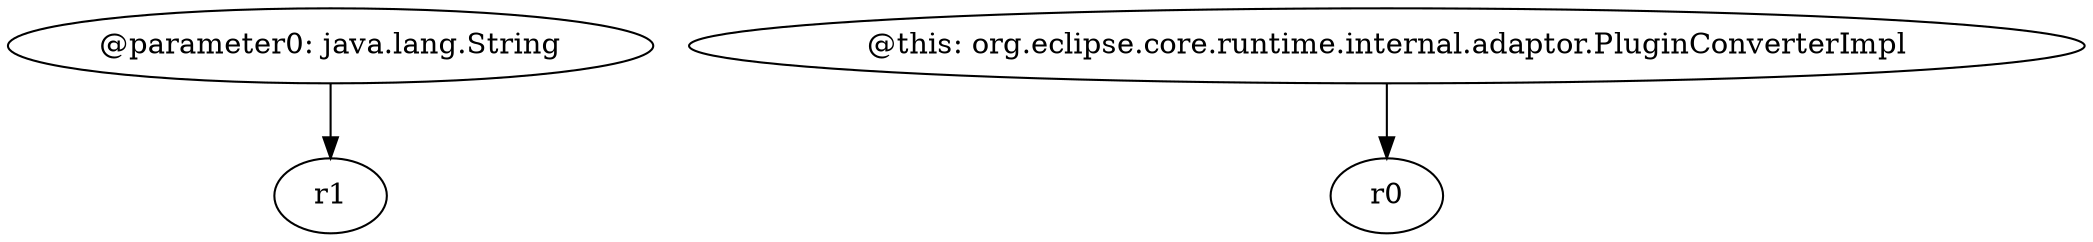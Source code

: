 digraph g {
0[label="@parameter0: java.lang.String"]
1[label="r1"]
0->1[label=""]
2[label="@this: org.eclipse.core.runtime.internal.adaptor.PluginConverterImpl"]
3[label="r0"]
2->3[label=""]
}
